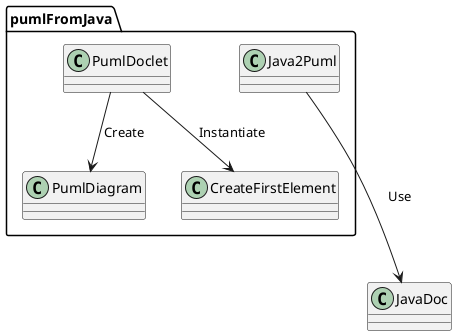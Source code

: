 @startuml
'https://plantuml.com/class-diagram
package "pumlFromJava"
{
    class PumlDoclet
    {

    }
    class Java2Puml
    PumlDoclet --> PumlDiagram : "Create"
    PumlDoclet --> CreateFirstElement : "Instantiate"

}
Java2Puml ---> JavaDoc : "Use"
/'interface Doclet {
    + init(locale : Locale, reporter : Reporter)
    + getName() : String
    + SourceVersion getSupportedSourceVersion()
    + run(environment : DocletEnvironment) : Boolean
}'/




@enduml